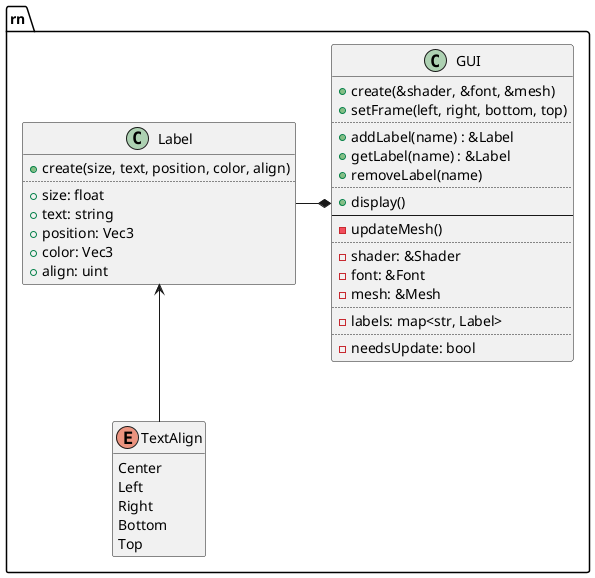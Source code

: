 @startuml
set separator ::

class rn::GUI {
	+create(&shader, &font, &mesh)
	+setFrame(left, right, bottom, top)
	..
	+addLabel(name) : &Label
	+getLabel(name) : &Label
	+removeLabel(name)
	..
	+display()
	--
	-updateMesh()
	..
	-shader: &Shader
	-font: &Font
	-mesh: &Mesh
	..
	-labels: map<str, Label>
	..
	-needsUpdate: bool
}

enum rn::TextAlign {
	Center
	Left
	Right
	Bottom
	Top
}
hide TextAlign methods

class rn::Label {
	+create(size, text, position, color, align)
	..
	+size: float
	+text: string
	+position: Vec3
	+color: Vec3
	+align: uint
}

Label <-- TextAlign

GUI *-left- Label

@enduml
